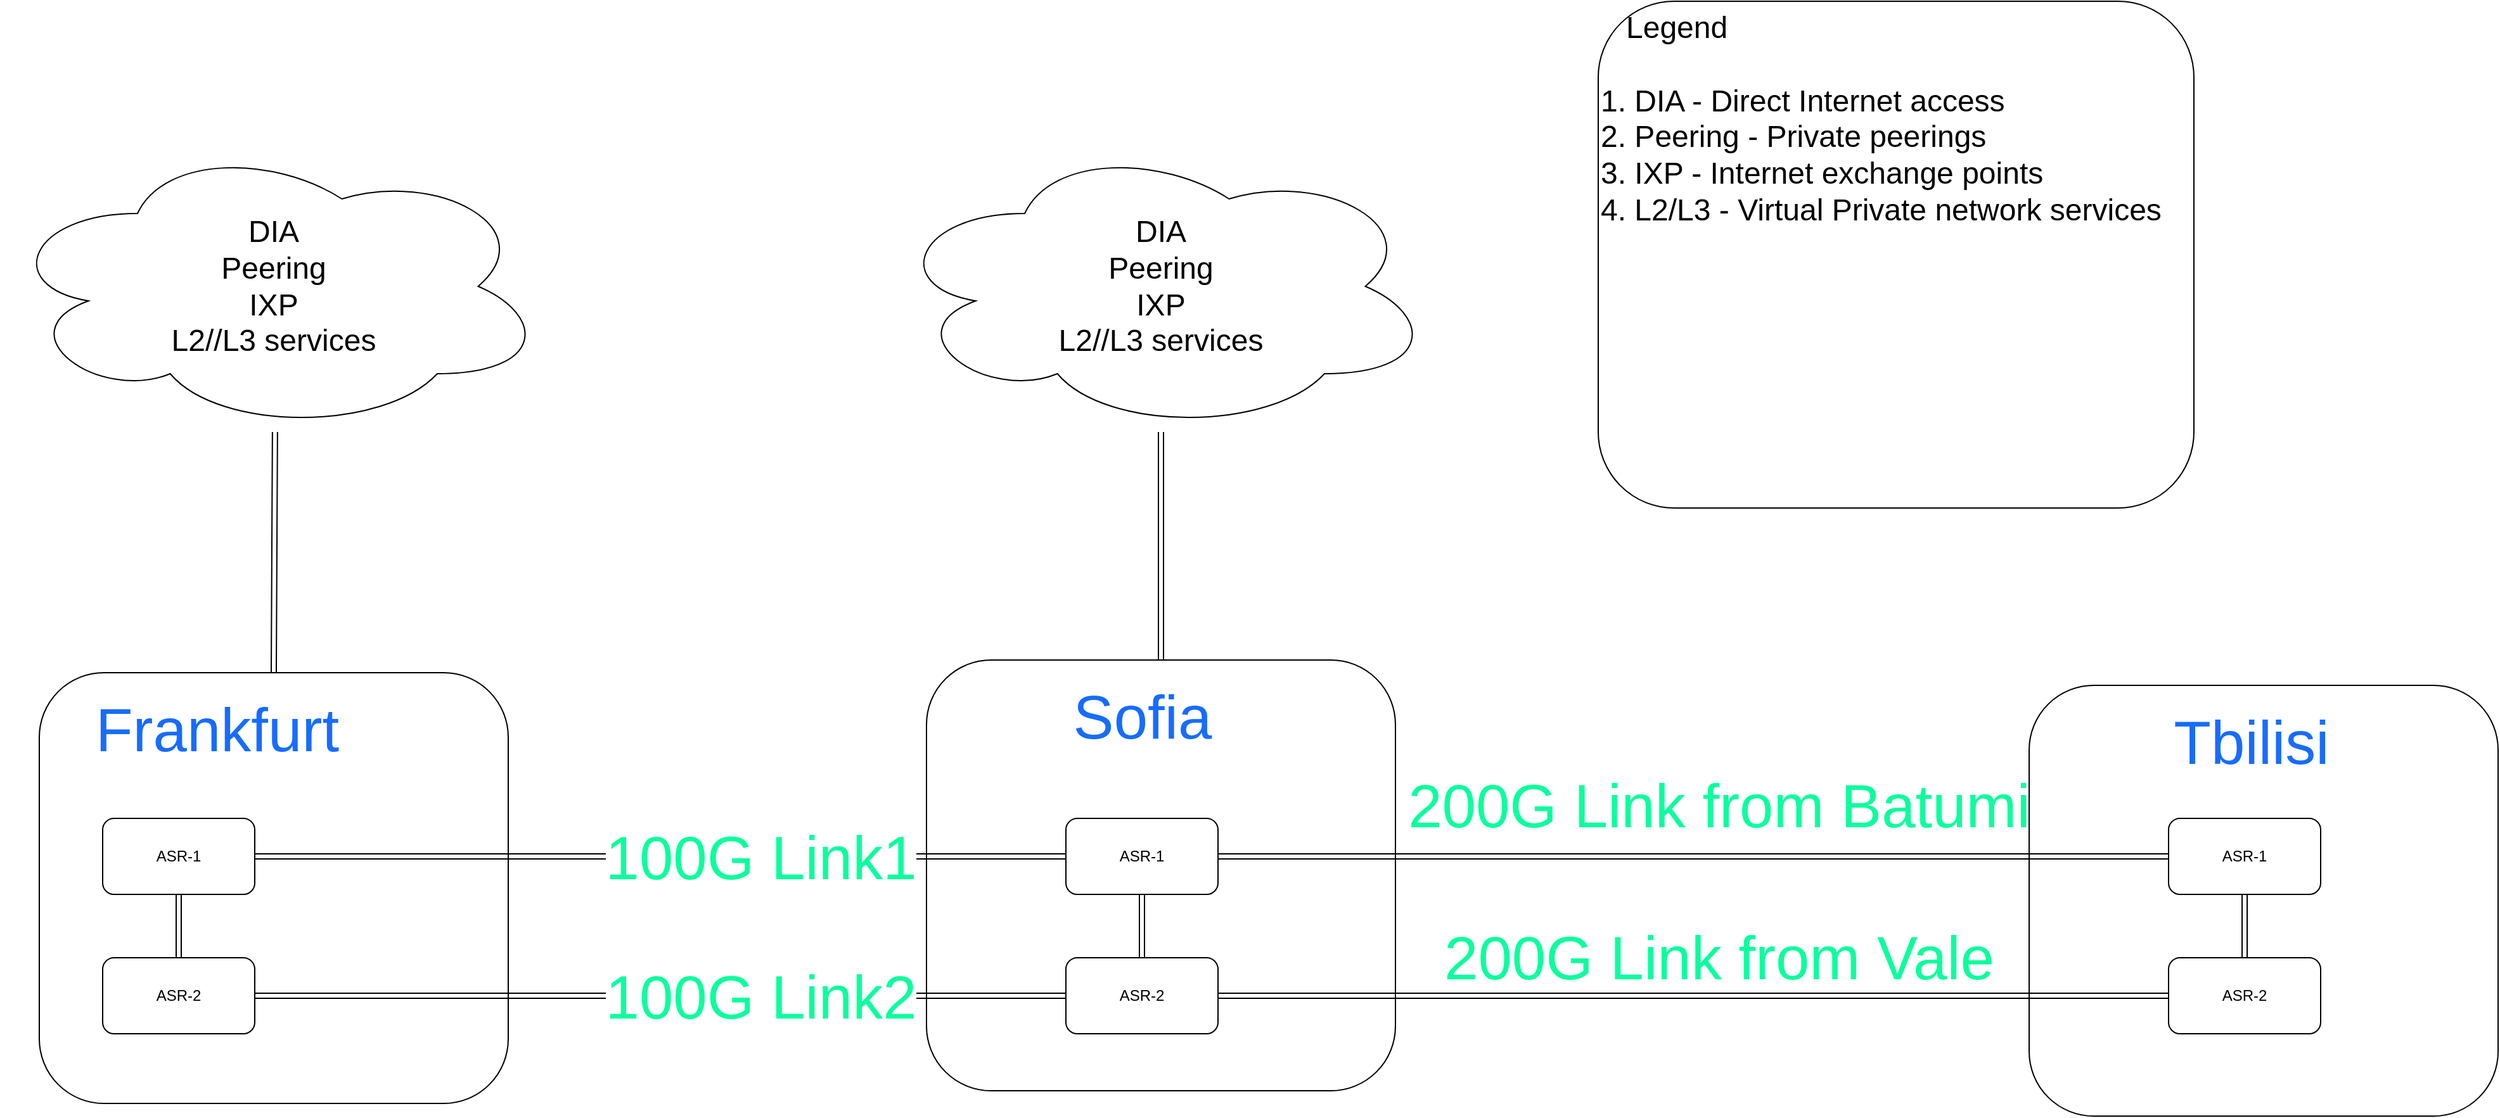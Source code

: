 <mxfile version="20.1.1" type="github">
  <diagram id="6wgh4p37ZJmnQRDNlt5Z" name="Page-1">
    <mxGraphModel dx="3220" dy="2362" grid="1" gridSize="10" guides="1" tooltips="1" connect="1" arrows="1" fold="1" page="1" pageScale="1" pageWidth="850" pageHeight="1100" math="0" shadow="0">
      <root>
        <mxCell id="0" />
        <mxCell id="1" parent="0" />
        <mxCell id="kvSuViRsgWenfTOcaBKt-22" value="" style="rounded=1;whiteSpace=wrap;html=1;fontSize=48;fontColor=#176CFF;" vertex="1" parent="1">
          <mxGeometry x="1290" y="360" width="370" height="340" as="geometry" />
        </mxCell>
        <mxCell id="kvSuViRsgWenfTOcaBKt-20" value="" style="rounded=1;whiteSpace=wrap;html=1;fontSize=48;fontColor=#176CFF;" vertex="1" parent="1">
          <mxGeometry x="-280" y="350" width="370" height="340" as="geometry" />
        </mxCell>
        <mxCell id="kvSuViRsgWenfTOcaBKt-1" value="ASR-1" style="rounded=1;whiteSpace=wrap;html=1;" vertex="1" parent="1">
          <mxGeometry x="-230" y="465" width="120" height="60" as="geometry" />
        </mxCell>
        <mxCell id="kvSuViRsgWenfTOcaBKt-17" value="" style="rounded=1;whiteSpace=wrap;html=1;fontSize=48;fontColor=#176CFF;" vertex="1" parent="1">
          <mxGeometry x="420" y="340" width="370" height="340" as="geometry" />
        </mxCell>
        <mxCell id="kvSuViRsgWenfTOcaBKt-2" value="ASR-2" style="rounded=1;whiteSpace=wrap;html=1;" vertex="1" parent="1">
          <mxGeometry x="-230" y="575" width="120" height="60" as="geometry" />
        </mxCell>
        <mxCell id="kvSuViRsgWenfTOcaBKt-7" value="ASR-1" style="rounded=1;whiteSpace=wrap;html=1;" vertex="1" parent="1">
          <mxGeometry x="530" y="465" width="120" height="60" as="geometry" />
        </mxCell>
        <mxCell id="kvSuViRsgWenfTOcaBKt-8" value="ASR-2" style="rounded=1;whiteSpace=wrap;html=1;" vertex="1" parent="1">
          <mxGeometry x="530" y="575" width="120" height="60" as="geometry" />
        </mxCell>
        <mxCell id="kvSuViRsgWenfTOcaBKt-10" value="" style="shape=link;html=1;rounded=0;" edge="1" parent="1" source="kvSuViRsgWenfTOcaBKt-1" target="kvSuViRsgWenfTOcaBKt-2">
          <mxGeometry width="100" relative="1" as="geometry">
            <mxPoint x="-10" y="340" as="sourcePoint" />
            <mxPoint x="368" y="655.0" as="targetPoint" />
          </mxGeometry>
        </mxCell>
        <mxCell id="kvSuViRsgWenfTOcaBKt-11" value="" style="shape=link;html=1;rounded=0;" edge="1" parent="1" source="kvSuViRsgWenfTOcaBKt-7" target="kvSuViRsgWenfTOcaBKt-8">
          <mxGeometry width="100" relative="1" as="geometry">
            <mxPoint x="940" y="130" as="sourcePoint" />
            <mxPoint x="150" y="210" as="targetPoint" />
          </mxGeometry>
        </mxCell>
        <mxCell id="kvSuViRsgWenfTOcaBKt-13" value="" style="shape=link;html=1;rounded=0;" edge="1" parent="1" source="kvSuViRsgWenfTOcaBKt-7" target="kvSuViRsgWenfTOcaBKt-5">
          <mxGeometry width="100" relative="1" as="geometry">
            <mxPoint x="940" y="470" as="sourcePoint" />
            <mxPoint x="1318" y="785.0" as="targetPoint" />
          </mxGeometry>
        </mxCell>
        <mxCell id="kvSuViRsgWenfTOcaBKt-14" value="" style="shape=link;html=1;rounded=0;" edge="1" parent="1" source="kvSuViRsgWenfTOcaBKt-8" target="kvSuViRsgWenfTOcaBKt-6">
          <mxGeometry width="100" relative="1" as="geometry">
            <mxPoint x="670" y="620.0" as="sourcePoint" />
            <mxPoint x="1420" y="620.0" as="targetPoint" />
          </mxGeometry>
        </mxCell>
        <mxCell id="kvSuViRsgWenfTOcaBKt-15" value="&lt;div style=&quot;font-size: 24px;&quot;&gt;DIA&lt;br&gt;&lt;/div&gt;&lt;div style=&quot;font-size: 24px;&quot;&gt;Peering&lt;/div&gt;&lt;div style=&quot;font-size: 24px;&quot;&gt;IXP&lt;/div&gt;&lt;div style=&quot;font-size: 24px;&quot;&gt;L2//L3 services&lt;br style=&quot;font-size: 24px;&quot;&gt;&lt;/div&gt;" style="ellipse;shape=cloud;whiteSpace=wrap;html=1;fontSize=24;" vertex="1" parent="1">
          <mxGeometry x="390" y="-70" width="430" height="230" as="geometry" />
        </mxCell>
        <mxCell id="kvSuViRsgWenfTOcaBKt-18" value="Sofia" style="text;html=1;resizable=0;autosize=1;align=center;verticalAlign=middle;points=[];fillColor=none;strokeColor=none;rounded=0;fontSize=48;fontColor=#176CFF;" vertex="1" parent="1">
          <mxGeometry x="525" y="350" width="130" height="70" as="geometry" />
        </mxCell>
        <mxCell id="kvSuViRsgWenfTOcaBKt-21" value="Frankfurt" style="text;html=1;resizable=0;autosize=1;align=center;verticalAlign=middle;points=[];fillColor=none;strokeColor=none;rounded=0;fontSize=48;fontColor=#176CFF;" vertex="1" parent="1">
          <mxGeometry x="-250" y="360" width="220" height="70" as="geometry" />
        </mxCell>
        <mxCell id="kvSuViRsgWenfTOcaBKt-5" value="ASR-1" style="rounded=1;whiteSpace=wrap;html=1;" vertex="1" parent="1">
          <mxGeometry x="1400" y="465" width="120" height="60" as="geometry" />
        </mxCell>
        <mxCell id="kvSuViRsgWenfTOcaBKt-6" value="ASR-2" style="rounded=1;whiteSpace=wrap;html=1;" vertex="1" parent="1">
          <mxGeometry x="1400" y="575" width="120" height="60" as="geometry" />
        </mxCell>
        <mxCell id="kvSuViRsgWenfTOcaBKt-12" value="" style="shape=link;html=1;rounded=0;" edge="1" parent="1" source="kvSuViRsgWenfTOcaBKt-5" target="kvSuViRsgWenfTOcaBKt-6">
          <mxGeometry width="100" relative="1" as="geometry">
            <mxPoint x="160" y="170" as="sourcePoint" />
            <mxPoint x="160" y="220" as="targetPoint" />
          </mxGeometry>
        </mxCell>
        <mxCell id="kvSuViRsgWenfTOcaBKt-23" value="Tbilisi" style="text;html=1;resizable=0;autosize=1;align=center;verticalAlign=middle;points=[];fillColor=none;strokeColor=none;rounded=0;fontSize=48;fontColor=#176CFF;" vertex="1" parent="1">
          <mxGeometry x="1390" y="370" width="150" height="70" as="geometry" />
        </mxCell>
        <mxCell id="kvSuViRsgWenfTOcaBKt-24" value="200G Link from Batumi" style="text;html=1;resizable=0;autosize=1;align=center;verticalAlign=middle;points=[];fillColor=none;strokeColor=none;rounded=0;fontSize=48;fontColor=#0AFF9D;" vertex="1" parent="1">
          <mxGeometry x="790" y="420" width="510" height="70" as="geometry" />
        </mxCell>
        <mxCell id="kvSuViRsgWenfTOcaBKt-25" value="200G Link from Vale" style="text;html=1;resizable=0;autosize=1;align=center;verticalAlign=middle;points=[];fillColor=none;strokeColor=none;rounded=0;fontSize=48;fontColor=#0AFF9D;" vertex="1" parent="1">
          <mxGeometry x="815" y="540" width="460" height="70" as="geometry" />
        </mxCell>
        <mxCell id="kvSuViRsgWenfTOcaBKt-9" value="" style="shape=link;html=1;rounded=0;" edge="1" parent="1" source="kvSuViRsgWenfTOcaBKt-1" target="kvSuViRsgWenfTOcaBKt-7">
          <mxGeometry width="100" relative="1" as="geometry">
            <mxPoint x="200" y="110" as="sourcePoint" />
            <mxPoint x="578" y="425.0" as="targetPoint" />
          </mxGeometry>
        </mxCell>
        <mxCell id="kvSuViRsgWenfTOcaBKt-27" value="100G Link1" style="edgeLabel;html=1;align=center;verticalAlign=middle;resizable=0;points=[];fontSize=48;fontColor=#0AFF9D;" vertex="1" connectable="0" parent="kvSuViRsgWenfTOcaBKt-9">
          <mxGeometry x="0.246" y="-2" relative="1" as="geometry">
            <mxPoint y="-1" as="offset" />
          </mxGeometry>
        </mxCell>
        <mxCell id="kvSuViRsgWenfTOcaBKt-32" value="&lt;div style=&quot;font-size: 24px;&quot;&gt;DIA&lt;br&gt;&lt;/div&gt;&lt;div style=&quot;font-size: 24px;&quot;&gt;Peering&lt;/div&gt;&lt;div style=&quot;font-size: 24px;&quot;&gt;IXP&lt;/div&gt;&lt;div style=&quot;font-size: 24px;&quot;&gt;L2//L3 services&lt;br style=&quot;font-size: 24px;&quot;&gt;&lt;/div&gt;" style="ellipse;shape=cloud;whiteSpace=wrap;html=1;" vertex="1" parent="1">
          <mxGeometry x="-310" y="-70" width="430" height="230" as="geometry" />
        </mxCell>
        <mxCell id="kvSuViRsgWenfTOcaBKt-33" value="" style="shape=link;html=1;rounded=0;fontSize=24;fontColor=#0AFF9D;" edge="1" parent="1" source="kvSuViRsgWenfTOcaBKt-15" target="kvSuViRsgWenfTOcaBKt-17">
          <mxGeometry width="100" relative="1" as="geometry">
            <mxPoint x="370" y="370" as="sourcePoint" />
            <mxPoint x="470" y="370" as="targetPoint" />
          </mxGeometry>
        </mxCell>
        <mxCell id="kvSuViRsgWenfTOcaBKt-35" value="" style="shape=link;html=1;rounded=0;fontSize=24;fontColor=#0AFF9D;" edge="1" parent="1" source="kvSuViRsgWenfTOcaBKt-32" target="kvSuViRsgWenfTOcaBKt-20">
          <mxGeometry width="100" relative="1" as="geometry">
            <mxPoint x="230" y="150" as="sourcePoint" />
            <mxPoint x="230" y="330" as="targetPoint" />
          </mxGeometry>
        </mxCell>
        <mxCell id="kvSuViRsgWenfTOcaBKt-36" value="" style="shape=link;html=1;rounded=0;" edge="1" parent="1" source="kvSuViRsgWenfTOcaBKt-2" target="kvSuViRsgWenfTOcaBKt-8">
          <mxGeometry width="100" relative="1" as="geometry">
            <mxPoint x="-40" y="604.17" as="sourcePoint" />
            <mxPoint x="290" y="750" as="targetPoint" />
          </mxGeometry>
        </mxCell>
        <mxCell id="kvSuViRsgWenfTOcaBKt-37" value="100G Link2" style="edgeLabel;html=1;align=center;verticalAlign=middle;resizable=0;points=[];fontSize=48;fontColor=#0AFF9D;" vertex="1" connectable="0" parent="kvSuViRsgWenfTOcaBKt-36">
          <mxGeometry x="0.246" y="-2" relative="1" as="geometry">
            <mxPoint y="-1" as="offset" />
          </mxGeometry>
        </mxCell>
        <mxCell id="kvSuViRsgWenfTOcaBKt-38" value="&lt;div&gt;&amp;nbsp;&amp;nbsp; Legend&lt;/div&gt;&lt;div&gt;&lt;br&gt;&lt;/div&gt;&lt;div&gt;1. DIA - Direct Internet access&lt;/div&gt;&lt;div&gt;2. Peering - Private peerings&lt;/div&gt;&lt;div&gt;3. IXP - Internet exchange points&lt;/div&gt;&lt;div&gt;4. L2/L3 - Virtual Private network services&lt;br&gt;&lt;/div&gt;" style="rounded=1;whiteSpace=wrap;html=1;fontSize=24;fontColor=#000000;align=left;verticalAlign=top;" vertex="1" parent="1">
          <mxGeometry x="950" y="-180" width="470" height="400" as="geometry" />
        </mxCell>
      </root>
    </mxGraphModel>
  </diagram>
</mxfile>
